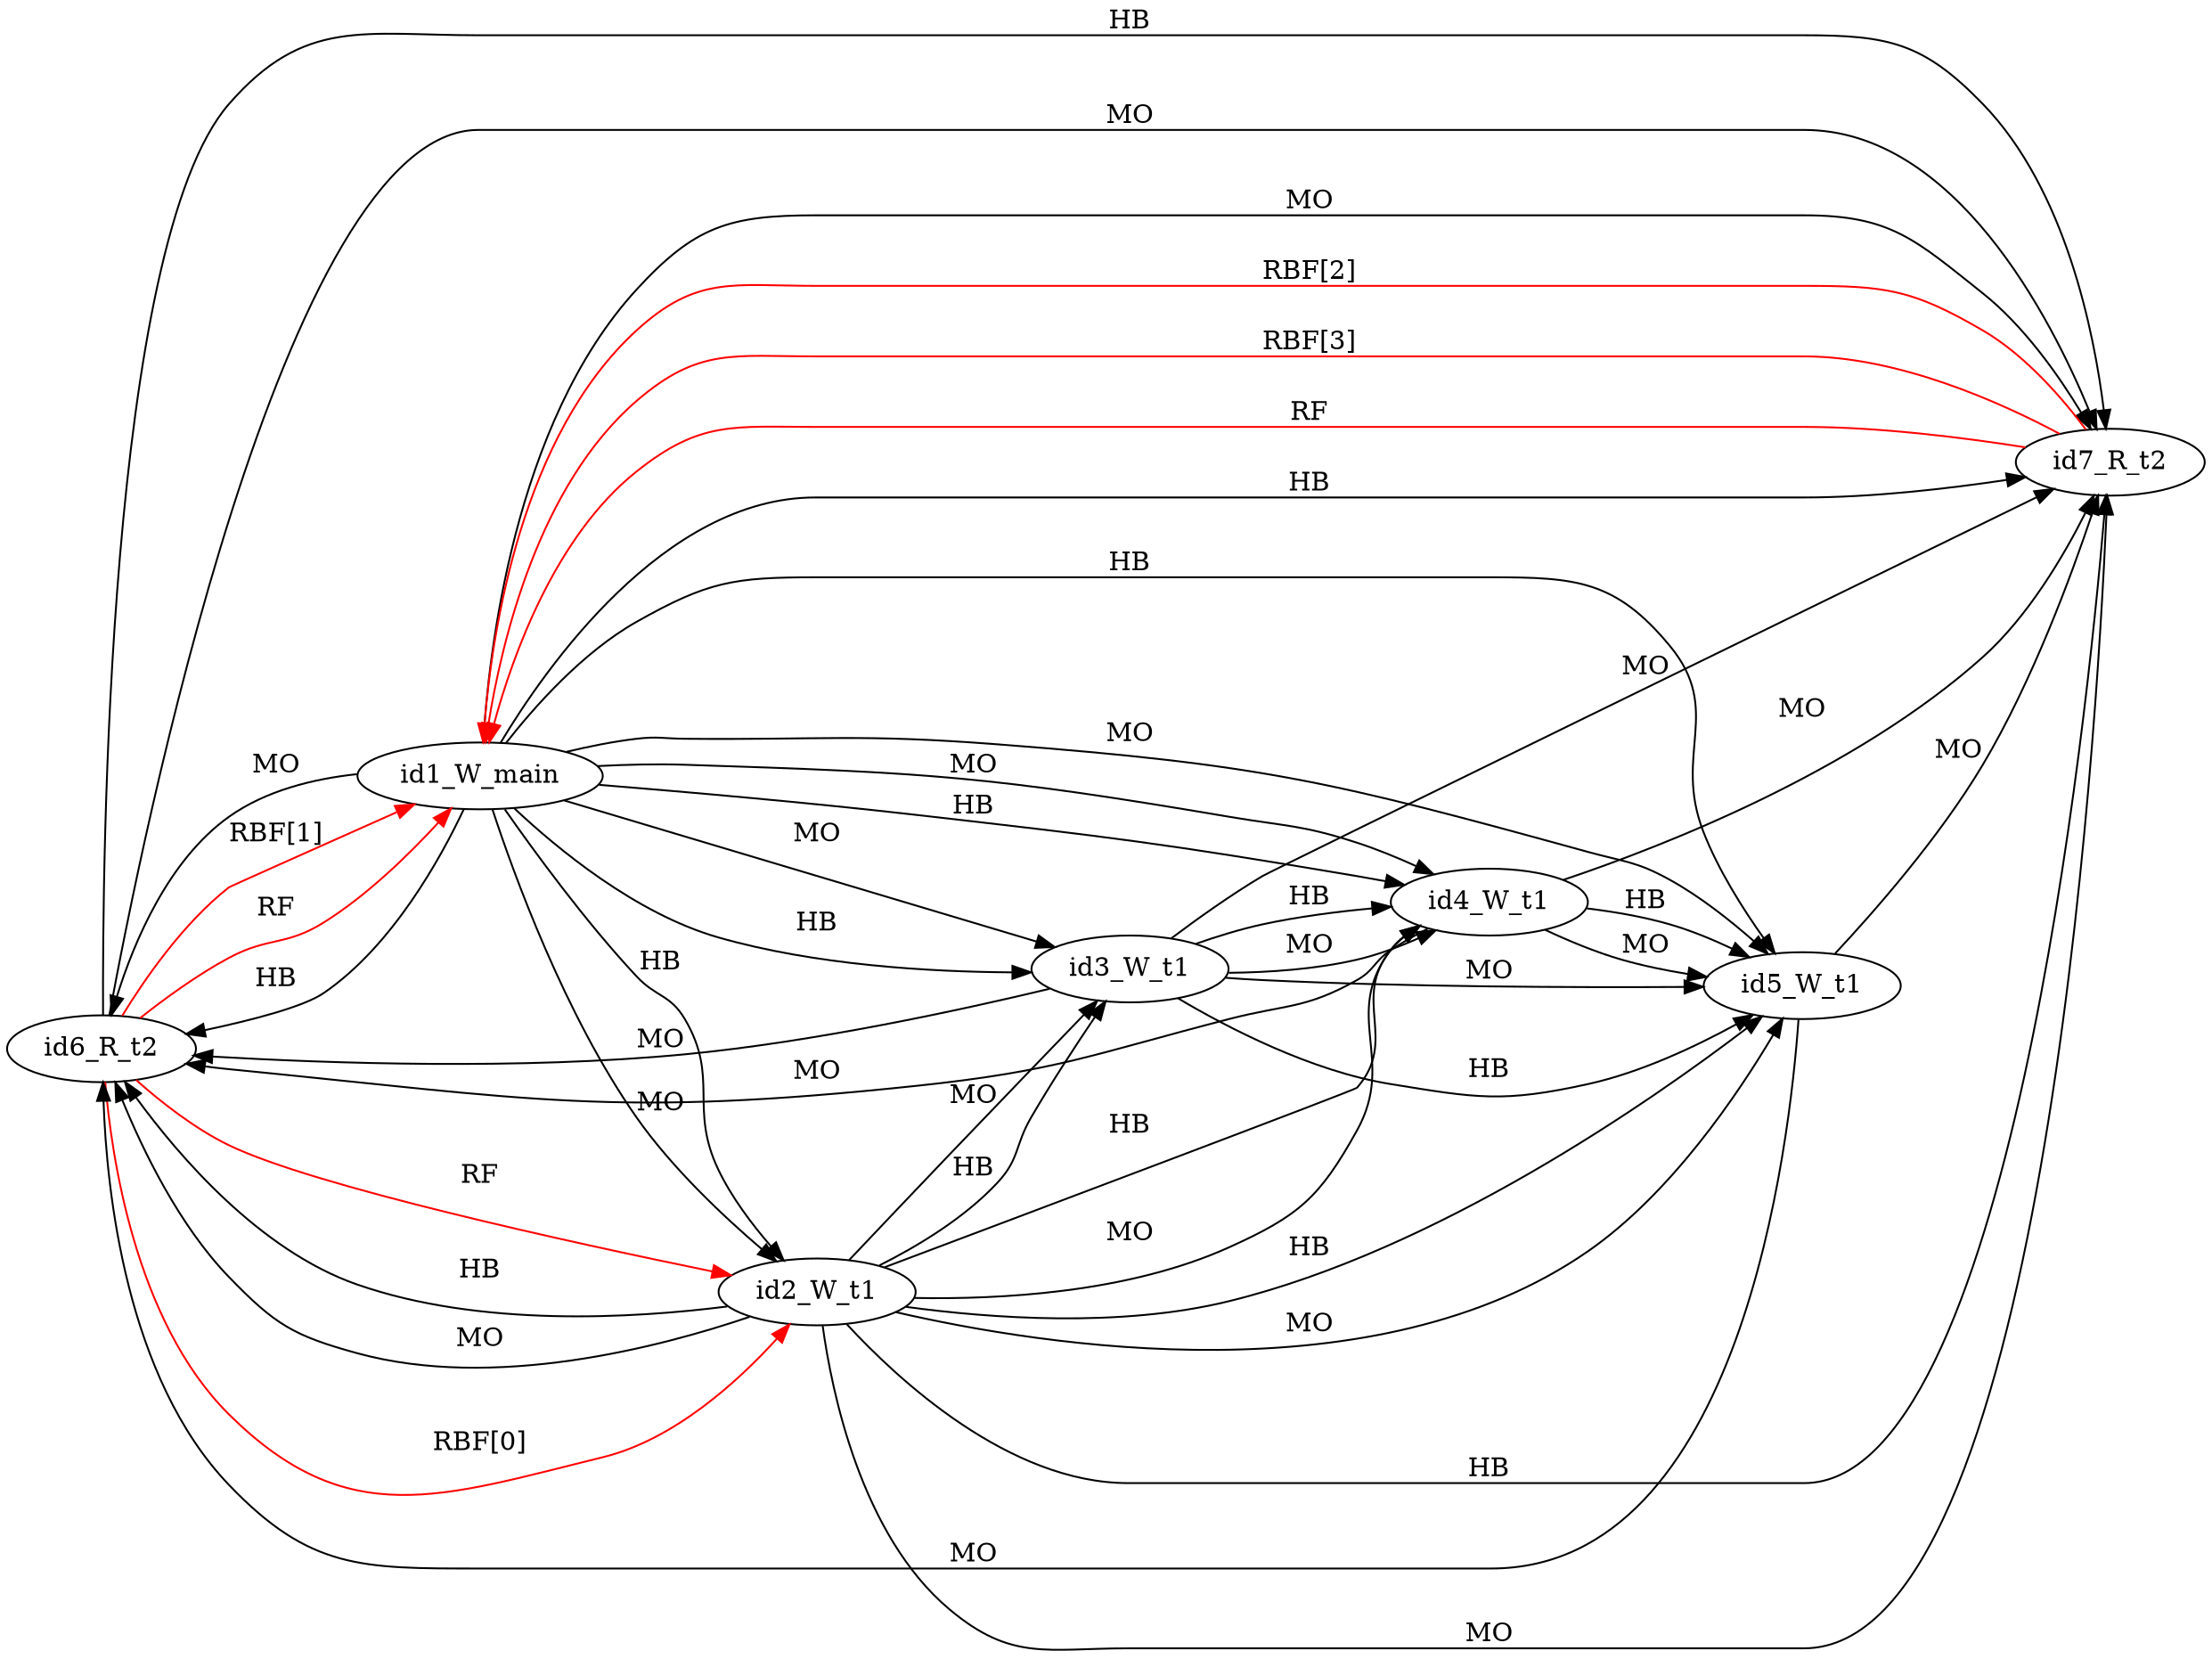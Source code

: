 digraph memory_model {
rankdir=LR;
id6_R_t2 -> id1_W_main [label = "RBF[1]", color="red"];
id6_R_t2 -> id2_W_t1 [label = "RBF[0]", color="red"];
id7_R_t2 -> id1_W_main [label = "RBF[2]", color="red"];
id7_R_t2 -> id1_W_main [label = "RBF[3]", color="red"];
id6_R_t2 -> id1_W_main [label = "RF", color="red"];
id6_R_t2 -> id2_W_t1 [label = "RF", color="red"];
id7_R_t2 -> id1_W_main [label = "RF", color="red"];
id2_W_t1 -> id3_W_t1 [label = "HB", color="black"];
id2_W_t1 -> id4_W_t1 [label = "HB", color="black"];
id2_W_t1 -> id5_W_t1 [label = "HB", color="black"];
id3_W_t1 -> id4_W_t1 [label = "HB", color="black"];
id3_W_t1 -> id5_W_t1 [label = "HB", color="black"];
id4_W_t1 -> id5_W_t1 [label = "HB", color="black"];
id6_R_t2 -> id7_R_t2 [label = "HB", color="black"];
id1_W_main -> id2_W_t1 [label = "HB", color="black"];
id1_W_main -> id3_W_t1 [label = "HB", color="black"];
id1_W_main -> id4_W_t1 [label = "HB", color="black"];
id1_W_main -> id5_W_t1 [label = "HB", color="black"];
id1_W_main -> id6_R_t2 [label = "HB", color="black"];
id1_W_main -> id7_R_t2 [label = "HB", color="black"];
id2_W_t1 -> id6_R_t2 [label = "HB", color="black"];
id2_W_t1 -> id7_R_t2 [label = "HB", color="black"];
id2_W_t1 -> id3_W_t1 [label = "MO", color="black"];
id2_W_t1 -> id4_W_t1 [label = "MO", color="black"];
id2_W_t1 -> id5_W_t1 [label = "MO", color="black"];
id3_W_t1 -> id4_W_t1 [label = "MO", color="black"];
id3_W_t1 -> id5_W_t1 [label = "MO", color="black"];
id4_W_t1 -> id5_W_t1 [label = "MO", color="black"];
id6_R_t2 -> id7_R_t2 [label = "MO", color="black"];
id1_W_main -> id2_W_t1 [label = "MO", color="black"];
id1_W_main -> id3_W_t1 [label = "MO", color="black"];
id1_W_main -> id4_W_t1 [label = "MO", color="black"];
id1_W_main -> id5_W_t1 [label = "MO", color="black"];
id1_W_main -> id6_R_t2 [label = "MO", color="black"];
id1_W_main -> id7_R_t2 [label = "MO", color="black"];
id2_W_t1 -> id6_R_t2 [label = "MO", color="black"];
id2_W_t1 -> id7_R_t2 [label = "MO", color="black"];
id3_W_t1 -> id6_R_t2 [label = "MO", color="black"];
id3_W_t1 -> id7_R_t2 [label = "MO", color="black"];
id4_W_t1 -> id6_R_t2 [label = "MO", color="black"];
id4_W_t1 -> id7_R_t2 [label = "MO", color="black"];
id5_W_t1 -> id6_R_t2 [label = "MO", color="black"];
id5_W_t1 -> id7_R_t2 [label = "MO", color="black"];
}